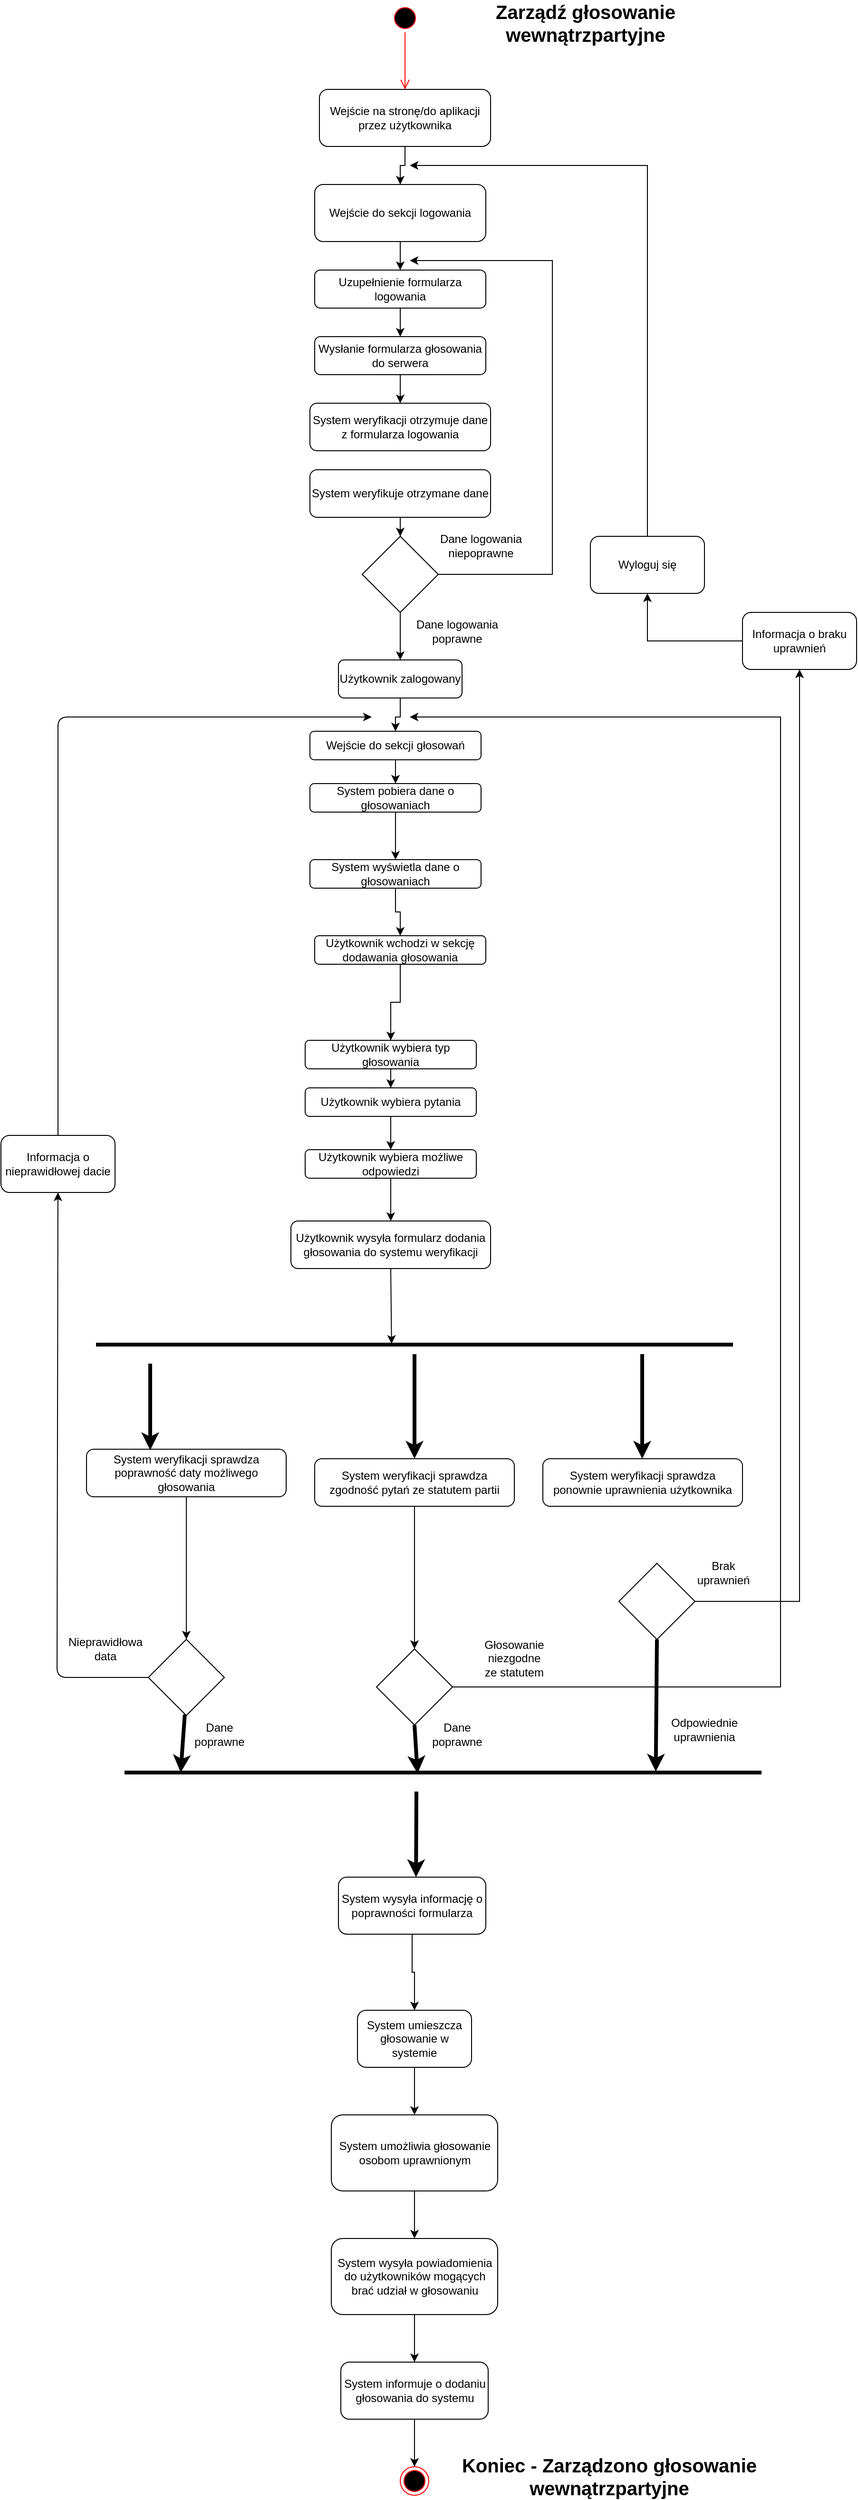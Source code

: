 <mxfile version="14.6.9" type="device"><diagram id="kxgM44nnCQD0-K2cJBZj" name="Page-1"><mxGraphModel dx="1422" dy="794" grid="1" gridSize="10" guides="1" tooltips="1" connect="1" arrows="1" fold="1" page="1" pageScale="1" pageWidth="900" pageHeight="1600" math="0" shadow="0"><root><mxCell id="0"/><mxCell id="1" parent="0"/><mxCell id="6EhAdFL8Qh9XZJ_tVBoe-2" value="" style="ellipse;html=1;shape=startState;fillColor=#000000;strokeColor=#ff0000;" parent="1" vertex="1"><mxGeometry x="410" y="20" width="30" height="30" as="geometry"/></mxCell><mxCell id="6EhAdFL8Qh9XZJ_tVBoe-3" value="" style="edgeStyle=orthogonalEdgeStyle;html=1;verticalAlign=bottom;endArrow=open;endSize=8;strokeColor=#ff0000;" parent="1" source="6EhAdFL8Qh9XZJ_tVBoe-2" edge="1"><mxGeometry relative="1" as="geometry"><mxPoint x="425" y="110" as="targetPoint"/></mxGeometry></mxCell><mxCell id="6EhAdFL8Qh9XZJ_tVBoe-4" value="Zarządź głosowanie wewnątrzpartyjne" style="text;html=1;strokeColor=none;fillColor=none;align=center;verticalAlign=middle;whiteSpace=wrap;rounded=0;fontSize=20;fontStyle=1" parent="1" vertex="1"><mxGeometry x="470" y="20" width="290" height="40" as="geometry"/></mxCell><mxCell id="6EhAdFL8Qh9XZJ_tVBoe-20" value="" style="edgeStyle=orthogonalEdgeStyle;rounded=0;orthogonalLoop=1;jettySize=auto;html=1;" parent="1" source="6EhAdFL8Qh9XZJ_tVBoe-6" target="6EhAdFL8Qh9XZJ_tVBoe-14" edge="1"><mxGeometry relative="1" as="geometry"/></mxCell><mxCell id="6EhAdFL8Qh9XZJ_tVBoe-6" value="Wejście na stronę/do aplikacji przez użytkownika" style="rounded=1;whiteSpace=wrap;html=1;" parent="1" vertex="1"><mxGeometry x="335" y="110" width="180" height="60" as="geometry"/></mxCell><mxCell id="6EhAdFL8Qh9XZJ_tVBoe-9" value="Wejście do sekcji głosowań" style="rounded=1;whiteSpace=wrap;html=1;" parent="1" vertex="1"><mxGeometry x="325" y="785" width="180" height="30" as="geometry"/></mxCell><mxCell id="6EhAdFL8Qh9XZJ_tVBoe-53" value="" style="edgeStyle=orthogonalEdgeStyle;rounded=0;orthogonalLoop=1;jettySize=auto;html=1;strokeColor=#000000;" parent="1" source="6EhAdFL8Qh9XZJ_tVBoe-10" target="6EhAdFL8Qh9XZJ_tVBoe-11" edge="1"><mxGeometry relative="1" as="geometry"><mxPoint x="415" y="940" as="targetPoint"/></mxGeometry></mxCell><mxCell id="6EhAdFL8Qh9XZJ_tVBoe-10" value="System pobiera dane o głosowaniach" style="rounded=1;whiteSpace=wrap;html=1;" parent="1" vertex="1"><mxGeometry x="325" y="840" width="180" height="30" as="geometry"/></mxCell><mxCell id="6EhAdFL8Qh9XZJ_tVBoe-60" value="" style="edgeStyle=orthogonalEdgeStyle;rounded=0;orthogonalLoop=1;jettySize=auto;html=1;strokeColor=#000000;" parent="1" source="6EhAdFL8Qh9XZJ_tVBoe-11" target="6EhAdFL8Qh9XZJ_tVBoe-12" edge="1"><mxGeometry relative="1" as="geometry"/></mxCell><mxCell id="6EhAdFL8Qh9XZJ_tVBoe-11" value="System wyświetla dane o głosowaniach" style="rounded=1;whiteSpace=wrap;html=1;" parent="1" vertex="1"><mxGeometry x="325" y="920" width="180" height="30" as="geometry"/></mxCell><mxCell id="6EhAdFL8Qh9XZJ_tVBoe-61" value="" style="edgeStyle=orthogonalEdgeStyle;rounded=0;orthogonalLoop=1;jettySize=auto;html=1;strokeColor=#000000;" parent="1" source="6EhAdFL8Qh9XZJ_tVBoe-12" target="6EhAdFL8Qh9XZJ_tVBoe-35" edge="1"><mxGeometry relative="1" as="geometry"/></mxCell><mxCell id="6EhAdFL8Qh9XZJ_tVBoe-12" value="Użytkownik wchodzi w sekcję dodawania głosowania" style="rounded=1;whiteSpace=wrap;html=1;" parent="1" vertex="1"><mxGeometry x="330" y="1000" width="180" height="30" as="geometry"/></mxCell><mxCell id="6EhAdFL8Qh9XZJ_tVBoe-14" value="Wejście do sekcji logowania" style="rounded=1;whiteSpace=wrap;html=1;" parent="1" vertex="1"><mxGeometry x="330" y="210" width="180" height="60" as="geometry"/></mxCell><mxCell id="6EhAdFL8Qh9XZJ_tVBoe-15" value="Uzupełnienie formularza logowania" style="rounded=1;whiteSpace=wrap;html=1;" parent="1" vertex="1"><mxGeometry x="330" y="300" width="180" height="40" as="geometry"/></mxCell><mxCell id="6EhAdFL8Qh9XZJ_tVBoe-30" value="" style="edgeStyle=orthogonalEdgeStyle;rounded=0;orthogonalLoop=1;jettySize=auto;html=1;strokeColor=#000000;" parent="1" source="6EhAdFL8Qh9XZJ_tVBoe-16" target="6EhAdFL8Qh9XZJ_tVBoe-28" edge="1"><mxGeometry relative="1" as="geometry"/></mxCell><mxCell id="6EhAdFL8Qh9XZJ_tVBoe-16" value="Wysłanie formularza głosowania do serwera" style="rounded=1;whiteSpace=wrap;html=1;" parent="1" vertex="1"><mxGeometry x="330" y="370" width="180" height="40" as="geometry"/></mxCell><mxCell id="6EhAdFL8Qh9XZJ_tVBoe-50" value="" style="edgeStyle=orthogonalEdgeStyle;rounded=0;orthogonalLoop=1;jettySize=auto;html=1;strokeColor=#000000;" parent="1" source="6EhAdFL8Qh9XZJ_tVBoe-17" target="6EhAdFL8Qh9XZJ_tVBoe-27" edge="1"><mxGeometry relative="1" as="geometry"/></mxCell><mxCell id="6EhAdFL8Qh9XZJ_tVBoe-17" value="" style="rhombus;whiteSpace=wrap;html=1;" parent="1" vertex="1"><mxGeometry x="380" y="580" width="80" height="80" as="geometry"/></mxCell><mxCell id="6EhAdFL8Qh9XZJ_tVBoe-18" value="" style="endArrow=classic;html=1;exitX=1;exitY=0.5;exitDx=0;exitDy=0;rounded=0;" parent="1" source="6EhAdFL8Qh9XZJ_tVBoe-17" edge="1"><mxGeometry width="50" height="50" relative="1" as="geometry"><mxPoint x="420" y="380" as="sourcePoint"/><mxPoint x="430" y="290" as="targetPoint"/><Array as="points"><mxPoint x="580" y="620"/><mxPoint x="580" y="290"/><mxPoint x="530" y="290"/></Array></mxGeometry></mxCell><mxCell id="6EhAdFL8Qh9XZJ_tVBoe-23" value="" style="endArrow=classic;html=1;exitX=0.5;exitY=1;exitDx=0;exitDy=0;entryX=0.5;entryY=0;entryDx=0;entryDy=0;" parent="1" source="6EhAdFL8Qh9XZJ_tVBoe-14" target="6EhAdFL8Qh9XZJ_tVBoe-15" edge="1"><mxGeometry width="50" height="50" relative="1" as="geometry"><mxPoint x="420" y="380" as="sourcePoint"/><mxPoint x="470" y="330" as="targetPoint"/></mxGeometry></mxCell><mxCell id="6EhAdFL8Qh9XZJ_tVBoe-25" value="" style="endArrow=classic;html=1;" parent="1" source="6EhAdFL8Qh9XZJ_tVBoe-15" target="6EhAdFL8Qh9XZJ_tVBoe-16" edge="1"><mxGeometry width="50" height="50" relative="1" as="geometry"><mxPoint x="420" y="380" as="sourcePoint"/><mxPoint x="470" y="330" as="targetPoint"/></mxGeometry></mxCell><mxCell id="6EhAdFL8Qh9XZJ_tVBoe-51" value="" style="edgeStyle=orthogonalEdgeStyle;rounded=0;orthogonalLoop=1;jettySize=auto;html=1;strokeColor=#000000;" parent="1" source="6EhAdFL8Qh9XZJ_tVBoe-27" target="6EhAdFL8Qh9XZJ_tVBoe-9" edge="1"><mxGeometry relative="1" as="geometry"/></mxCell><mxCell id="6EhAdFL8Qh9XZJ_tVBoe-27" value="Użytkownik zalogowany" style="rounded=1;whiteSpace=wrap;html=1;" parent="1" vertex="1"><mxGeometry x="355" y="710" width="130" height="40" as="geometry"/></mxCell><mxCell id="6EhAdFL8Qh9XZJ_tVBoe-28" value="System weryfikacji otrzymuje dane z formularza logowania" style="rounded=1;whiteSpace=wrap;html=1;" parent="1" vertex="1"><mxGeometry x="325" y="440" width="190" height="50" as="geometry"/></mxCell><mxCell id="6EhAdFL8Qh9XZJ_tVBoe-34" value="" style="edgeStyle=orthogonalEdgeStyle;rounded=0;orthogonalLoop=1;jettySize=auto;html=1;strokeColor=#000000;" parent="1" source="6EhAdFL8Qh9XZJ_tVBoe-33" target="6EhAdFL8Qh9XZJ_tVBoe-17" edge="1"><mxGeometry relative="1" as="geometry"/></mxCell><mxCell id="6EhAdFL8Qh9XZJ_tVBoe-33" value="System weryfikuje otrzymane dane" style="rounded=1;whiteSpace=wrap;html=1;" parent="1" vertex="1"><mxGeometry x="325" y="510" width="190" height="50" as="geometry"/></mxCell><mxCell id="6EhAdFL8Qh9XZJ_tVBoe-62" value="" style="edgeStyle=orthogonalEdgeStyle;rounded=0;orthogonalLoop=1;jettySize=auto;html=1;strokeColor=#000000;" parent="1" source="6EhAdFL8Qh9XZJ_tVBoe-35" target="6EhAdFL8Qh9XZJ_tVBoe-36" edge="1"><mxGeometry relative="1" as="geometry"/></mxCell><mxCell id="6EhAdFL8Qh9XZJ_tVBoe-35" value="Użytkownik wybiera typ głosowania" style="rounded=1;whiteSpace=wrap;html=1;" parent="1" vertex="1"><mxGeometry x="320" y="1110" width="180" height="30" as="geometry"/></mxCell><mxCell id="6EhAdFL8Qh9XZJ_tVBoe-63" value="" style="edgeStyle=orthogonalEdgeStyle;rounded=0;orthogonalLoop=1;jettySize=auto;html=1;strokeColor=#000000;" parent="1" source="6EhAdFL8Qh9XZJ_tVBoe-36" target="6EhAdFL8Qh9XZJ_tVBoe-37" edge="1"><mxGeometry relative="1" as="geometry"/></mxCell><mxCell id="6EhAdFL8Qh9XZJ_tVBoe-36" value="Użytkownik wybiera pytania" style="rounded=1;whiteSpace=wrap;html=1;" parent="1" vertex="1"><mxGeometry x="320" y="1160" width="180" height="30" as="geometry"/></mxCell><mxCell id="sbyk0IsGbtCtuCcuuDtn-39" value="" style="edgeStyle=orthogonalEdgeStyle;rounded=0;jumpSize=4;orthogonalLoop=1;jettySize=auto;html=1;strokeWidth=1;" edge="1" parent="1" source="6EhAdFL8Qh9XZJ_tVBoe-37" target="6EhAdFL8Qh9XZJ_tVBoe-38"><mxGeometry relative="1" as="geometry"/></mxCell><mxCell id="6EhAdFL8Qh9XZJ_tVBoe-37" value="Użytkownik wybiera możliwe odpowiedzi" style="rounded=1;whiteSpace=wrap;html=1;" parent="1" vertex="1"><mxGeometry x="320" y="1225" width="180" height="30" as="geometry"/></mxCell><mxCell id="6EhAdFL8Qh9XZJ_tVBoe-38" value="Użytkownik wysyła formularz dodania głosowania do systemu weryfikacji" style="rounded=1;whiteSpace=wrap;html=1;" parent="1" vertex="1"><mxGeometry x="305" y="1300" width="210" height="50" as="geometry"/></mxCell><mxCell id="6EhAdFL8Qh9XZJ_tVBoe-39" value="System weryfikacji sprawdza poprawność daty możliwego głosowania&lt;span style=&quot;color: rgba(0 , 0 , 0 , 0) ; font-family: monospace ; font-size: 0px&quot;&gt;%3CmxGraphModel%3E%3Croot%3E%3CmxCell%20id%3D%220%22%2F%3E%3CmxCell%20id%3D%221%22%20parent%3D%220%22%2F%3E%3CmxCell%20id%3D%222%22%20value%3D%22U%C5%BCytkownik%20wysy%C5%82a%20formularz%20dodania%20g%C5%82osowania%20do%20systemu%20weryfikacji%22%20style%3D%22rounded%3D1%3BwhiteSpace%3Dwrap%3Bhtml%3D1%3B%22%20vertex%3D%221%22%20parent%3D%221%22%3E%3CmxGeometry%20x%3D%22330%22%20y%3D%221230%22%20width%3D%22210%22%20height%3D%2250%22%20as%3D%22geometry%22%2F%3E%3C%2FmxCell%3E%3C%2Froot%3E%3C%2FmxGraphModel%3E&lt;/span&gt;&lt;span style=&quot;color: rgba(0 , 0 , 0 , 0) ; font-family: monospace ; font-size: 0px&quot;&gt;%3CmxGraphModel%3E%3Croot%3E%3CmxCell%20id%3D%220%22%2F%3E%3CmxCell%20id%3D%221%22%20parent%3D%220%22%2F%3E%3CmxCell%20id%3D%222%22%20value%3D%22U%C5%BCytkownik%20wysy%C5%82a%20formularz%20dodania%20g%C5%82osowania%20do%20systemu%20weryfikacji%22%20style%3D%22rounded%3D1%3BwhiteSpace%3Dwrap%3Bhtml%3D1%3B%22%20vertex%3D%221%22%20parent%3D%221%22%3E%3CmxGeometry%20x%3D%22330%22%20y%3D%221230%22%20width%3D%22210%22%20height%3D%2250%22%20as%3D%22geometry%22%2F%3E%3C%2FmxCell%3E%3C%2Froot%3E%3C%2FmxGraphModel%3E&lt;/span&gt;" style="rounded=1;whiteSpace=wrap;html=1;" parent="1" vertex="1"><mxGeometry x="90" y="1540" width="210" height="50" as="geometry"/></mxCell><mxCell id="6EhAdFL8Qh9XZJ_tVBoe-40" value="System weryfikacji sprawdza zgodność pytań ze statutem partii&lt;span style=&quot;color: rgba(0 , 0 , 0 , 0) ; font-family: monospace ; font-size: 0px&quot;&gt;%3CmxGraphModel%3E%3Croot%3E%3CmxCell%20id%3D%220%22%2F%3E%3CmxCell%20id%3D%221%22%20parent%3D%220%22%2F%3E%3CmxCell%20id%3D%222%22%20value%3D%22U%C5%BCytkownik%20wysy%C5%82a%20formularz%20dodania%20g%C5%82osowania%20do%20systemu%20weryfikacji%22%20style%3D%22rounded%3D1%3BwhiteSpace%3Dwrap%3Bhtml%3D1%3B%22%20vertex%3D%221%22%20parent%3D%221%22%3E%3CmxGeometry%20x%3D%22330%22%20y%3D%221230%22%20width%3D%22210%22%20height%3D%2250%22%20as%3D%22geometry%22%2F%3E%3C%2FmxCell%3E%3C%2Froot%3E%3C%2FmxGraphModel%3E&lt;/span&gt;&lt;span style=&quot;color: rgba(0 , 0 , 0 , 0) ; font-family: monospace ; font-size: 0px&quot;&gt;%3CmxGraphModel%3E%3Croot%3E%3CmxCell%20id%3D%220%22%2F%3E%3CmxCell%20id%3D%221%22%20parent%3D%220%22%2F%3E%3CmxCell%20id%3D%222%22%20value%3D%22U%C5%BCytkownik%20wysy%C5%82a%20formularz%20dodania%20g%C5%82osowania%20do%20systemu%20weryfikacji%22%20style%3D%22rounded%3D1%3BwhiteSpace%3Dwrap%3Bhtml%3D1%3B%22%20vertex%3D%221%22%20parent%3D%221%22%3E%3CmxGeometry%20x%3D%22330%22%20y%3D%221230%22%20width%3D%22210%22%20height%3D%2250%22%20as%3D%22geometry%22%2F%3E%3C%2FmxCell%3E%3C%2Froot%3E%3C%2FmxGraphModel%3E&lt;/span&gt;" style="rounded=1;whiteSpace=wrap;html=1;" parent="1" vertex="1"><mxGeometry x="330" y="1550" width="210" height="50" as="geometry"/></mxCell><mxCell id="6EhAdFL8Qh9XZJ_tVBoe-41" value="System weryfikacji sprawdza ponownie uprawnienia użytkownika&lt;span style=&quot;color: rgba(0 , 0 , 0 , 0) ; font-family: monospace ; font-size: 0px&quot;&gt;3CmxGraphModel%3E%3Croot%3E%3CmxCell%20id%3D%220%22%2F%3E%3CmxCell%20id%3D%221%22%20parent%3D%220%22%2F%3E%3CmxCell%20id%3D%222%22%20value%3D%22U%C5%BCytkownik%20wysy%C5%82a%20formularz%20dodania%20g%C5%82osowania%20do%20systemu%20weryfikacji%22%20style%3D%22rounded%3D1%3BwhiteSpace%3Dwrap%3Bhtml%3D1%3B%22%20vertex%3D%221%22%20parent%3D%221%22%3E%3CmxGeometry%20x%3D%22330%22%20y%3D%221230%22%20width%3D%22210%22%20height%3D%2250%22%20as%3D%22geometry%22%2F%3E%3C%2FmxCell%3E%3C%2Froot%3E%3C%2FmxGraphModel%3E&lt;/span&gt;&lt;span style=&quot;color: rgba(0 , 0 , 0 , 0) ; font-family: monospace ; font-size: 0px&quot;&gt;%3CmxGraphModel%3E%3Croot%3E%3CmxCell%20id%3D%220%22%2F%3E%3CmxCell%20id%3D%221%22%20parent%3D%220%22%2F%3E%3CmxCell%20id%3D%222%22%20value%3D%22U%C5%BCytkownik%20wysy%C5%82a%20formularz%20dodania%20g%C5%82osowania%20do%20systemu%20weryfikacji%22%20style%3D%22rounded%3D1%3BwhiteSpace%3Dwrap%3Bhtml%3D1%3B%22%20vertex%3D%221%22%20parent%3D%221%22%3E%3CmxGeometry%20x%3D%22330%22%20y%3D%221230%22%20width%3D%22210%22%20height%3D%2250%22%20as%3D%22geometry%22%2F%3E%3C%2FmxCell%3E%3C%2Froot%3E%3C%2FmxGraphModel%3E&lt;/span&gt;" style="rounded=1;whiteSpace=wrap;html=1;" parent="1" vertex="1"><mxGeometry x="570" y="1550" width="210" height="50" as="geometry"/></mxCell><mxCell id="6EhAdFL8Qh9XZJ_tVBoe-45" value="" style="edgeStyle=orthogonalEdgeStyle;rounded=0;orthogonalLoop=1;jettySize=auto;html=1;strokeColor=#000000;" parent="1" source="6EhAdFL8Qh9XZJ_tVBoe-42" edge="1"><mxGeometry relative="1" as="geometry"><mxPoint x="840" y="720" as="targetPoint"/><Array as="points"><mxPoint x="840" y="1700"/></Array></mxGeometry></mxCell><mxCell id="6EhAdFL8Qh9XZJ_tVBoe-42" value="" style="rhombus;whiteSpace=wrap;html=1;" parent="1" vertex="1"><mxGeometry x="650" y="1660" width="80" height="80" as="geometry"/></mxCell><mxCell id="6EhAdFL8Qh9XZJ_tVBoe-48" value="" style="edgeStyle=orthogonalEdgeStyle;rounded=0;orthogonalLoop=1;jettySize=auto;html=1;strokeColor=#000000;" parent="1" source="6EhAdFL8Qh9XZJ_tVBoe-46" edge="1"><mxGeometry relative="1" as="geometry"><mxPoint x="430" y="190" as="targetPoint"/><Array as="points"><mxPoint x="680" y="190"/></Array></mxGeometry></mxCell><mxCell id="6EhAdFL8Qh9XZJ_tVBoe-46" value="Wyloguj się" style="rounded=1;whiteSpace=wrap;html=1;" parent="1" vertex="1"><mxGeometry x="620" y="580" width="120" height="60" as="geometry"/></mxCell><mxCell id="sbyk0IsGbtCtuCcuuDtn-19" value="" style="edgeStyle=orthogonalEdgeStyle;rounded=0;orthogonalLoop=1;jettySize=auto;html=1;strokeWidth=1;" edge="1" parent="1" source="6EhAdFL8Qh9XZJ_tVBoe-49"><mxGeometry relative="1" as="geometry"><mxPoint x="430" y="770" as="targetPoint"/><Array as="points"><mxPoint x="820" y="1790"/><mxPoint x="820" y="770"/></Array></mxGeometry></mxCell><mxCell id="6EhAdFL8Qh9XZJ_tVBoe-49" value="" style="rhombus;whiteSpace=wrap;html=1;" parent="1" vertex="1"><mxGeometry x="395" y="1750" width="80" height="80" as="geometry"/></mxCell><mxCell id="6EhAdFL8Qh9XZJ_tVBoe-55" value="" style="endArrow=classic;html=1;strokeColor=#000000;exitX=0.5;exitY=1;exitDx=0;exitDy=0;" parent="1" source="6EhAdFL8Qh9XZJ_tVBoe-9" target="6EhAdFL8Qh9XZJ_tVBoe-10" edge="1"><mxGeometry width="50" height="50" relative="1" as="geometry"><mxPoint x="420" y="970" as="sourcePoint"/><mxPoint x="470" y="920" as="targetPoint"/></mxGeometry></mxCell><mxCell id="6EhAdFL8Qh9XZJ_tVBoe-57" value="Dane logowania niepoprawne" style="text;html=1;strokeColor=none;fillColor=none;align=center;verticalAlign=middle;whiteSpace=wrap;rounded=0;" parent="1" vertex="1"><mxGeometry x="440" y="560" width="130" height="60" as="geometry"/></mxCell><mxCell id="6EhAdFL8Qh9XZJ_tVBoe-58" value="" style="line;strokeWidth=4;fillColor=none;align=left;verticalAlign=middle;spacingTop=-1;spacingLeft=3;spacingRight=3;rotatable=0;labelPosition=right;points=[];portConstraint=eastwest;" parent="1" vertex="1"><mxGeometry x="100" y="1420" width="670" height="20" as="geometry"/></mxCell><mxCell id="sbyk0IsGbtCtuCcuuDtn-4" value="" style="endArrow=classic;html=1;strokeWidth=4;" edge="1" parent="1" source="6EhAdFL8Qh9XZJ_tVBoe-58" target="6EhAdFL8Qh9XZJ_tVBoe-40"><mxGeometry width="50" height="50" relative="1" as="geometry"><mxPoint x="420" y="1530" as="sourcePoint"/><mxPoint x="470" y="1480" as="targetPoint"/></mxGeometry></mxCell><mxCell id="sbyk0IsGbtCtuCcuuDtn-5" value="" style="endArrow=classic;html=1;entryX=0.319;entryY=0.02;entryDx=0;entryDy=0;entryPerimeter=0;strokeWidth=4;" edge="1" parent="1" target="6EhAdFL8Qh9XZJ_tVBoe-39"><mxGeometry width="50" height="50" relative="1" as="geometry"><mxPoint x="157" y="1450" as="sourcePoint"/><mxPoint x="160" y="1520" as="targetPoint"/></mxGeometry></mxCell><mxCell id="sbyk0IsGbtCtuCcuuDtn-6" value="" style="endArrow=classic;html=1;strokeWidth=4;" edge="1" parent="1"><mxGeometry width="50" height="50" relative="1" as="geometry"><mxPoint x="674.5" y="1440" as="sourcePoint"/><mxPoint x="674.5" y="1550" as="targetPoint"/></mxGeometry></mxCell><mxCell id="sbyk0IsGbtCtuCcuuDtn-7" value="" style="rhombus;whiteSpace=wrap;html=1;" vertex="1" parent="1"><mxGeometry x="155" y="1740" width="80" height="80" as="geometry"/></mxCell><mxCell id="sbyk0IsGbtCtuCcuuDtn-10" value="" style="endArrow=classic;html=1;strokeWidth=1;entryX=0.5;entryY=0;entryDx=0;entryDy=0;" edge="1" parent="1" source="6EhAdFL8Qh9XZJ_tVBoe-39" target="sbyk0IsGbtCtuCcuuDtn-7"><mxGeometry width="50" height="50" relative="1" as="geometry"><mxPoint x="420" y="1730" as="sourcePoint"/><mxPoint x="470" y="1680" as="targetPoint"/></mxGeometry></mxCell><mxCell id="sbyk0IsGbtCtuCcuuDtn-11" value="" style="endArrow=classic;html=1;strokeWidth=1;" edge="1" parent="1" source="6EhAdFL8Qh9XZJ_tVBoe-40" target="6EhAdFL8Qh9XZJ_tVBoe-49"><mxGeometry width="50" height="50" relative="1" as="geometry"><mxPoint x="202.973" y="1600" as="sourcePoint"/><mxPoint x="190" y="1760" as="targetPoint"/></mxGeometry></mxCell><mxCell id="sbyk0IsGbtCtuCcuuDtn-13" value="" style="endArrow=classic;html=1;strokeWidth=1;exitX=0;exitY=0.5;exitDx=0;exitDy=0;" edge="1" parent="1" source="sbyk0IsGbtCtuCcuuDtn-7" target="sbyk0IsGbtCtuCcuuDtn-15"><mxGeometry width="50" height="50" relative="1" as="geometry"><mxPoint x="420" y="1730" as="sourcePoint"/><mxPoint x="40" y="1260" as="targetPoint"/><Array as="points"><mxPoint x="59" y="1780"/></Array></mxGeometry></mxCell><mxCell id="sbyk0IsGbtCtuCcuuDtn-15" value="Informacja o nieprawidłowej dacie" style="rounded=1;whiteSpace=wrap;html=1;" vertex="1" parent="1"><mxGeometry y="1210" width="120" height="60" as="geometry"/></mxCell><mxCell id="sbyk0IsGbtCtuCcuuDtn-16" value="" style="endArrow=classic;html=1;strokeWidth=1;exitX=0.5;exitY=0;exitDx=0;exitDy=0;" edge="1" parent="1" source="sbyk0IsGbtCtuCcuuDtn-15"><mxGeometry width="50" height="50" relative="1" as="geometry"><mxPoint x="420" y="1220" as="sourcePoint"/><mxPoint x="390" y="770" as="targetPoint"/><Array as="points"><mxPoint x="60" y="770"/></Array></mxGeometry></mxCell><mxCell id="sbyk0IsGbtCtuCcuuDtn-20" value="Nieprawidłowa data" style="text;html=1;strokeColor=none;fillColor=none;align=center;verticalAlign=middle;whiteSpace=wrap;rounded=0;" vertex="1" parent="1"><mxGeometry x="90" y="1740" width="40" height="20" as="geometry"/></mxCell><mxCell id="sbyk0IsGbtCtuCcuuDtn-22" value="Głosowanie niezgodne ze statutem" style="text;html=1;strokeColor=none;fillColor=none;align=center;verticalAlign=middle;whiteSpace=wrap;rounded=0;" vertex="1" parent="1"><mxGeometry x="510" y="1750" width="60" height="20" as="geometry"/></mxCell><mxCell id="sbyk0IsGbtCtuCcuuDtn-23" value="Brak uprawnień" style="text;html=1;strokeColor=none;fillColor=none;align=center;verticalAlign=middle;whiteSpace=wrap;rounded=0;" vertex="1" parent="1"><mxGeometry x="740" y="1660" width="40" height="20" as="geometry"/></mxCell><mxCell id="sbyk0IsGbtCtuCcuuDtn-27" value="" style="edgeStyle=orthogonalEdgeStyle;rounded=0;orthogonalLoop=1;jettySize=auto;html=1;strokeWidth=1;entryX=0.5;entryY=1;entryDx=0;entryDy=0;" edge="1" parent="1" source="sbyk0IsGbtCtuCcuuDtn-24" target="6EhAdFL8Qh9XZJ_tVBoe-46"><mxGeometry relative="1" as="geometry"><mxPoint x="840" y="580" as="targetPoint"/></mxGeometry></mxCell><mxCell id="sbyk0IsGbtCtuCcuuDtn-24" value="Informacja o braku uprawnień" style="rounded=1;whiteSpace=wrap;html=1;" vertex="1" parent="1"><mxGeometry x="780" y="660" width="120" height="60" as="geometry"/></mxCell><mxCell id="sbyk0IsGbtCtuCcuuDtn-28" value="" style="line;strokeWidth=4;fillColor=none;align=left;verticalAlign=middle;spacingTop=-1;spacingLeft=3;spacingRight=3;rotatable=0;labelPosition=right;points=[];portConstraint=eastwest;" vertex="1" parent="1"><mxGeometry x="130" y="1870" width="670" height="20" as="geometry"/></mxCell><mxCell id="sbyk0IsGbtCtuCcuuDtn-30" value="" style="endArrow=classic;html=1;strokeWidth=4;rounded=0;exitX=0.5;exitY=1;exitDx=0;exitDy=0;entryX=0.46;entryY=0.55;entryDx=0;entryDy=0;entryPerimeter=0;" edge="1" parent="1" source="6EhAdFL8Qh9XZJ_tVBoe-49" target="sbyk0IsGbtCtuCcuuDtn-28"><mxGeometry width="50" height="50" relative="1" as="geometry"><mxPoint x="420" y="1880" as="sourcePoint"/><mxPoint x="500" y="1990" as="targetPoint"/></mxGeometry></mxCell><mxCell id="sbyk0IsGbtCtuCcuuDtn-31" value="" style="endArrow=classic;html=1;strokeWidth=4;rounded=0;exitX=0.5;exitY=1;exitDx=0;exitDy=0;" edge="1" parent="1"><mxGeometry width="50" height="50" relative="1" as="geometry"><mxPoint x="193.4" y="1819" as="sourcePoint"/><mxPoint x="189" y="1880" as="targetPoint"/></mxGeometry></mxCell><mxCell id="sbyk0IsGbtCtuCcuuDtn-32" value="" style="endArrow=classic;html=1;strokeWidth=4;rounded=0;exitX=0.5;exitY=1;exitDx=0;exitDy=0;entryX=0.834;entryY=0.45;entryDx=0;entryDy=0;entryPerimeter=0;" edge="1" parent="1" source="6EhAdFL8Qh9XZJ_tVBoe-42" target="sbyk0IsGbtCtuCcuuDtn-28"><mxGeometry width="50" height="50" relative="1" as="geometry"><mxPoint x="690" y="1760" as="sourcePoint"/><mxPoint x="691" y="1870" as="targetPoint"/></mxGeometry></mxCell><mxCell id="sbyk0IsGbtCtuCcuuDtn-33" value="Dane poprawne&lt;span style=&quot;color: rgba(0 , 0 , 0 , 0) ; font-family: monospace ; font-size: 0px&quot;&gt;%3CmxGraphModel%3E%3Croot%3E%3CmxCell%20id%3D%220%22%2F%3E%3CmxCell%20id%3D%221%22%20parent%3D%220%22%2F%3E%3CmxCell%20id%3D%222%22%20value%3D%22%22%20style%3D%22endArrow%3Dclassic%3Bhtml%3D1%3BstrokeWidth%3D5%3Brounded%3D0%3BexitX%3D0.5%3BexitY%3D1%3BexitDx%3D0%3BexitDy%3D0%3B%22%20edge%3D%221%22%20parent%3D%221%22%3E%3CmxGeometry%20width%3D%2250%22%20height%3D%2250%22%20relative%3D%221%22%20as%3D%22geometry%22%3E%3CmxPoint%20x%3D%22193.4%22%20y%3D%221819%22%20as%3D%22sourcePoint%22%2F%3E%3CmxPoint%20x%3D%22189%22%20y%3D%221880%22%20as%3D%22targetPoint%22%2F%3E%3C%2FmxGeometry%3E%3C%2FmxCell%3E%3C%2Froot%3E%3C%2FmxGraphModel%3E&lt;/span&gt;" style="text;html=1;strokeColor=none;fillColor=none;align=center;verticalAlign=middle;whiteSpace=wrap;rounded=0;" vertex="1" parent="1"><mxGeometry x="210" y="1830" width="40" height="20" as="geometry"/></mxCell><mxCell id="sbyk0IsGbtCtuCcuuDtn-34" value="Dane poprawne&lt;span style=&quot;color: rgba(0 , 0 , 0 , 0) ; font-family: monospace ; font-size: 0px&quot;&gt;%3CmxGraphModel%3E%3Croot%3E%3CmxCell%20id%3D%220%22%2F%3E%3CmxCell%20id%3D%221%22%20parent%3D%220%22%2F%3E%3CmxCell%20id%3D%222%22%20value%3D%22%22%20style%3D%22endArrow%3Dclassic%3Bhtml%3D1%3BstrokeWidth%3D5%3Brounded%3D0%3BexitX%3D0.5%3BexitY%3D1%3BexitDx%3D0%3BexitDy%3D0%3B%22%20edge%3D%221%22%20parent%3D%221%22%3E%3CmxGeometry%20width%3D%2250%22%20height%3D%2250%22%20relative%3D%221%22%20as%3D%22geometry%22%3E%3CmxPoint%20x%3D%22193.4%22%20y%3D%221819%22%20as%3D%22sourcePoint%22%2F%3E%3CmxPoint%20x%3D%22189%22%20y%3D%221880%22%20as%3D%22targetPoint%22%2F%3E%3C%2FmxGeometry%3E%3C%2FmxCell%3E%3C%2Froot%3E%3C%2FmxGraphModel%3E&lt;/span&gt;" style="text;html=1;strokeColor=none;fillColor=none;align=center;verticalAlign=middle;whiteSpace=wrap;rounded=0;" vertex="1" parent="1"><mxGeometry x="460" y="1830" width="40" height="20" as="geometry"/></mxCell><mxCell id="sbyk0IsGbtCtuCcuuDtn-35" value="Odpowiednie uprawnienia" style="text;html=1;strokeColor=none;fillColor=none;align=center;verticalAlign=middle;whiteSpace=wrap;rounded=0;" vertex="1" parent="1"><mxGeometry x="720" y="1830" width="40" height="10" as="geometry"/></mxCell><mxCell id="sbyk0IsGbtCtuCcuuDtn-36" value="" style="endArrow=classic;html=1;strokeWidth=4;rounded=0;entryX=0.46;entryY=0.55;entryDx=0;entryDy=0;entryPerimeter=0;" edge="1" parent="1"><mxGeometry width="50" height="50" relative="1" as="geometry"><mxPoint x="437" y="1900" as="sourcePoint"/><mxPoint x="436.6" y="1990" as="targetPoint"/></mxGeometry></mxCell><mxCell id="sbyk0IsGbtCtuCcuuDtn-41" value="" style="endArrow=classic;html=1;strokeWidth=1;exitX=0.5;exitY=1;exitDx=0;exitDy=0;entryX=0.464;entryY=0.45;entryDx=0;entryDy=0;entryPerimeter=0;" edge="1" parent="1" source="6EhAdFL8Qh9XZJ_tVBoe-38" target="6EhAdFL8Qh9XZJ_tVBoe-58"><mxGeometry width="50" height="50" relative="1" as="geometry"><mxPoint x="420" y="1480" as="sourcePoint"/><mxPoint x="470" y="1430" as="targetPoint"/></mxGeometry></mxCell><mxCell id="sbyk0IsGbtCtuCcuuDtn-46" value="" style="edgeStyle=orthogonalEdgeStyle;rounded=0;jumpSize=4;orthogonalLoop=1;jettySize=auto;html=1;strokeWidth=1;" edge="1" parent="1" source="sbyk0IsGbtCtuCcuuDtn-42" target="sbyk0IsGbtCtuCcuuDtn-45"><mxGeometry relative="1" as="geometry"/></mxCell><mxCell id="sbyk0IsGbtCtuCcuuDtn-42" value="System umieszcza głosowanie w systemie" style="rounded=1;whiteSpace=wrap;html=1;" vertex="1" parent="1"><mxGeometry x="375" y="2130" width="120" height="60" as="geometry"/></mxCell><mxCell id="sbyk0IsGbtCtuCcuuDtn-50" value="" style="edgeStyle=orthogonalEdgeStyle;rounded=0;jumpSize=4;orthogonalLoop=1;jettySize=auto;html=1;strokeWidth=1;" edge="1" parent="1" source="sbyk0IsGbtCtuCcuuDtn-43" target="sbyk0IsGbtCtuCcuuDtn-49"><mxGeometry relative="1" as="geometry"/></mxCell><mxCell id="sbyk0IsGbtCtuCcuuDtn-43" value="System wysyła powiadomienia do użytkowników mogących brać udział w głosowaniu" style="rounded=1;whiteSpace=wrap;html=1;" vertex="1" parent="1"><mxGeometry x="347.5" y="2370" width="175" height="80" as="geometry"/></mxCell><mxCell id="sbyk0IsGbtCtuCcuuDtn-47" value="" style="edgeStyle=orthogonalEdgeStyle;rounded=0;jumpSize=4;orthogonalLoop=1;jettySize=auto;html=1;strokeWidth=1;" edge="1" parent="1" source="sbyk0IsGbtCtuCcuuDtn-45" target="sbyk0IsGbtCtuCcuuDtn-43"><mxGeometry relative="1" as="geometry"/></mxCell><mxCell id="sbyk0IsGbtCtuCcuuDtn-45" value="System umożliwia głosowanie osobom uprawnionym" style="rounded=1;whiteSpace=wrap;html=1;" vertex="1" parent="1"><mxGeometry x="347.5" y="2240" width="175" height="80" as="geometry"/></mxCell><mxCell id="sbyk0IsGbtCtuCcuuDtn-51" value="" style="edgeStyle=orthogonalEdgeStyle;rounded=0;jumpSize=4;orthogonalLoop=1;jettySize=auto;html=1;strokeWidth=1;" edge="1" parent="1" source="sbyk0IsGbtCtuCcuuDtn-48" target="sbyk0IsGbtCtuCcuuDtn-42"><mxGeometry relative="1" as="geometry"/></mxCell><mxCell id="sbyk0IsGbtCtuCcuuDtn-48" value="System wysyła informację o poprawności formularza" style="rounded=1;whiteSpace=wrap;html=1;" vertex="1" parent="1"><mxGeometry x="355" y="1990" width="155" height="60" as="geometry"/></mxCell><mxCell id="sbyk0IsGbtCtuCcuuDtn-53" value="" style="edgeStyle=orthogonalEdgeStyle;rounded=0;jumpSize=4;orthogonalLoop=1;jettySize=auto;html=1;strokeWidth=1;" edge="1" parent="1" source="sbyk0IsGbtCtuCcuuDtn-49" target="sbyk0IsGbtCtuCcuuDtn-52"><mxGeometry relative="1" as="geometry"/></mxCell><mxCell id="sbyk0IsGbtCtuCcuuDtn-49" value="System informuje o dodaniu głosowania do systemu" style="rounded=1;whiteSpace=wrap;html=1;" vertex="1" parent="1"><mxGeometry x="357.5" y="2500" width="155" height="60" as="geometry"/></mxCell><mxCell id="sbyk0IsGbtCtuCcuuDtn-52" value="" style="ellipse;html=1;shape=endState;fillColor=#000000;strokeColor=#ff0000;" vertex="1" parent="1"><mxGeometry x="420" y="2610" width="30" height="30" as="geometry"/></mxCell><mxCell id="sbyk0IsGbtCtuCcuuDtn-55" value="Dane logowania poprawne" style="text;html=1;strokeColor=none;fillColor=none;align=center;verticalAlign=middle;whiteSpace=wrap;rounded=0;" vertex="1" parent="1"><mxGeometry x="415" y="650" width="130" height="60" as="geometry"/></mxCell><mxCell id="sbyk0IsGbtCtuCcuuDtn-56" value="Koniec - Zarządzono głosowanie wewnątrzpartyjne" style="text;html=1;strokeColor=none;fillColor=none;align=center;verticalAlign=middle;whiteSpace=wrap;rounded=0;fontSize=20;fontStyle=1" vertex="1" parent="1"><mxGeometry x="470" y="2600" width="340" height="40" as="geometry"/></mxCell></root></mxGraphModel></diagram></mxfile>
